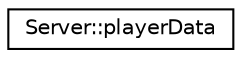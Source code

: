digraph "Graphical Class Hierarchy"
{
 // LATEX_PDF_SIZE
  edge [fontname="Helvetica",fontsize="10",labelfontname="Helvetica",labelfontsize="10"];
  node [fontname="Helvetica",fontsize="10",shape=record];
  rankdir="LR";
  Node0 [label="Server::playerData",height=0.2,width=0.4,color="black", fillcolor="white", style="filled",URL="$structServer_1_1playerData.html",tooltip=" "];
}
